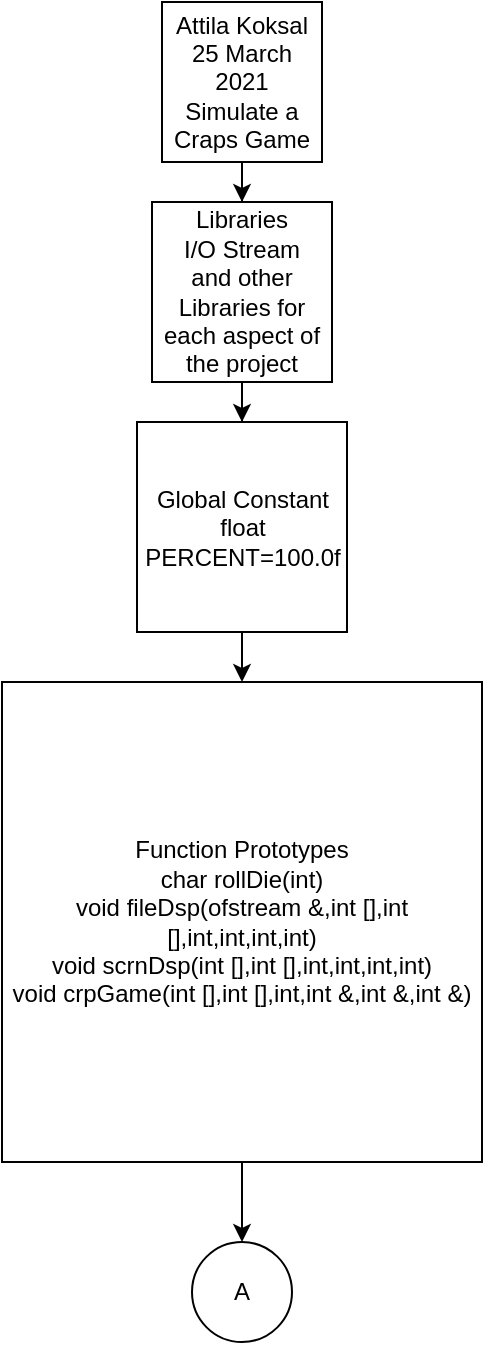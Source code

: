 <mxfile version="14.4.4" type="device"><diagram id="C5RBs43oDa-KdzZeNtuy" name="Page-1"><mxGraphModel dx="1865" dy="580" grid="1" gridSize="10" guides="1" tooltips="1" connect="1" arrows="1" fold="1" page="1" pageScale="1" pageWidth="827" pageHeight="1169" math="0" shadow="0"><root><mxCell id="WIyWlLk6GJQsqaUBKTNV-0"/><mxCell id="WIyWlLk6GJQsqaUBKTNV-1" parent="WIyWlLk6GJQsqaUBKTNV-0"/><mxCell id="mPQuLuSIxWRG8TVKtKjL-13" value="" style="edgeStyle=orthogonalEdgeStyle;rounded=0;orthogonalLoop=1;jettySize=auto;html=1;" edge="1" parent="WIyWlLk6GJQsqaUBKTNV-1" source="mPQuLuSIxWRG8TVKtKjL-0" target="mPQuLuSIxWRG8TVKtKjL-1"><mxGeometry relative="1" as="geometry"/></mxCell><mxCell id="mPQuLuSIxWRG8TVKtKjL-0" value="Attila Koksal&lt;br&gt;25 March 2021&lt;br&gt;Simulate a Craps Game" style="whiteSpace=wrap;html=1;aspect=fixed;" vertex="1" parent="WIyWlLk6GJQsqaUBKTNV-1"><mxGeometry x="60" y="70" width="80" height="80" as="geometry"/></mxCell><mxCell id="mPQuLuSIxWRG8TVKtKjL-14" value="" style="edgeStyle=orthogonalEdgeStyle;rounded=0;orthogonalLoop=1;jettySize=auto;html=1;" edge="1" parent="WIyWlLk6GJQsqaUBKTNV-1" source="mPQuLuSIxWRG8TVKtKjL-1" target="mPQuLuSIxWRG8TVKtKjL-3"><mxGeometry relative="1" as="geometry"/></mxCell><mxCell id="mPQuLuSIxWRG8TVKtKjL-1" value="Libraries&lt;br&gt;I/O Stream&lt;br&gt;and other Libraries for each aspect of the project&lt;br&gt;" style="whiteSpace=wrap;html=1;aspect=fixed;" vertex="1" parent="WIyWlLk6GJQsqaUBKTNV-1"><mxGeometry x="55" y="170" width="90" height="90" as="geometry"/></mxCell><mxCell id="mPQuLuSIxWRG8TVKtKjL-15" value="" style="edgeStyle=orthogonalEdgeStyle;rounded=0;orthogonalLoop=1;jettySize=auto;html=1;" edge="1" parent="WIyWlLk6GJQsqaUBKTNV-1" source="mPQuLuSIxWRG8TVKtKjL-3" target="mPQuLuSIxWRG8TVKtKjL-4"><mxGeometry relative="1" as="geometry"/></mxCell><mxCell id="mPQuLuSIxWRG8TVKtKjL-3" value="Global Constant&lt;br&gt;float PERCENT=100.0f" style="whiteSpace=wrap;html=1;aspect=fixed;" vertex="1" parent="WIyWlLk6GJQsqaUBKTNV-1"><mxGeometry x="47.5" y="280" width="105" height="105" as="geometry"/></mxCell><mxCell id="mPQuLuSIxWRG8TVKtKjL-17" value="" style="edgeStyle=orthogonalEdgeStyle;rounded=0;orthogonalLoop=1;jettySize=auto;html=1;" edge="1" parent="WIyWlLk6GJQsqaUBKTNV-1" source="mPQuLuSIxWRG8TVKtKjL-4" target="mPQuLuSIxWRG8TVKtKjL-16"><mxGeometry relative="1" as="geometry"/></mxCell><mxCell id="mPQuLuSIxWRG8TVKtKjL-4" value="Function Prototypes&lt;br&gt;char rollDie(int)&lt;br&gt;void fileDsp(ofstream &amp;amp;,int [],int [],int,int,int,int)&lt;br&gt;void scrnDsp(int [],int [],int,int,int,int)&lt;br&gt;void crpGame(int [],int [],int,int &amp;amp;,int &amp;amp;,int &amp;amp;)" style="whiteSpace=wrap;html=1;aspect=fixed;" vertex="1" parent="WIyWlLk6GJQsqaUBKTNV-1"><mxGeometry x="-20" y="410" width="240" height="240" as="geometry"/></mxCell><mxCell id="mPQuLuSIxWRG8TVKtKjL-16" value="A" style="ellipse;whiteSpace=wrap;html=1;aspect=fixed;" vertex="1" parent="WIyWlLk6GJQsqaUBKTNV-1"><mxGeometry x="75" y="690" width="50" height="50" as="geometry"/></mxCell></root></mxGraphModel></diagram></mxfile>